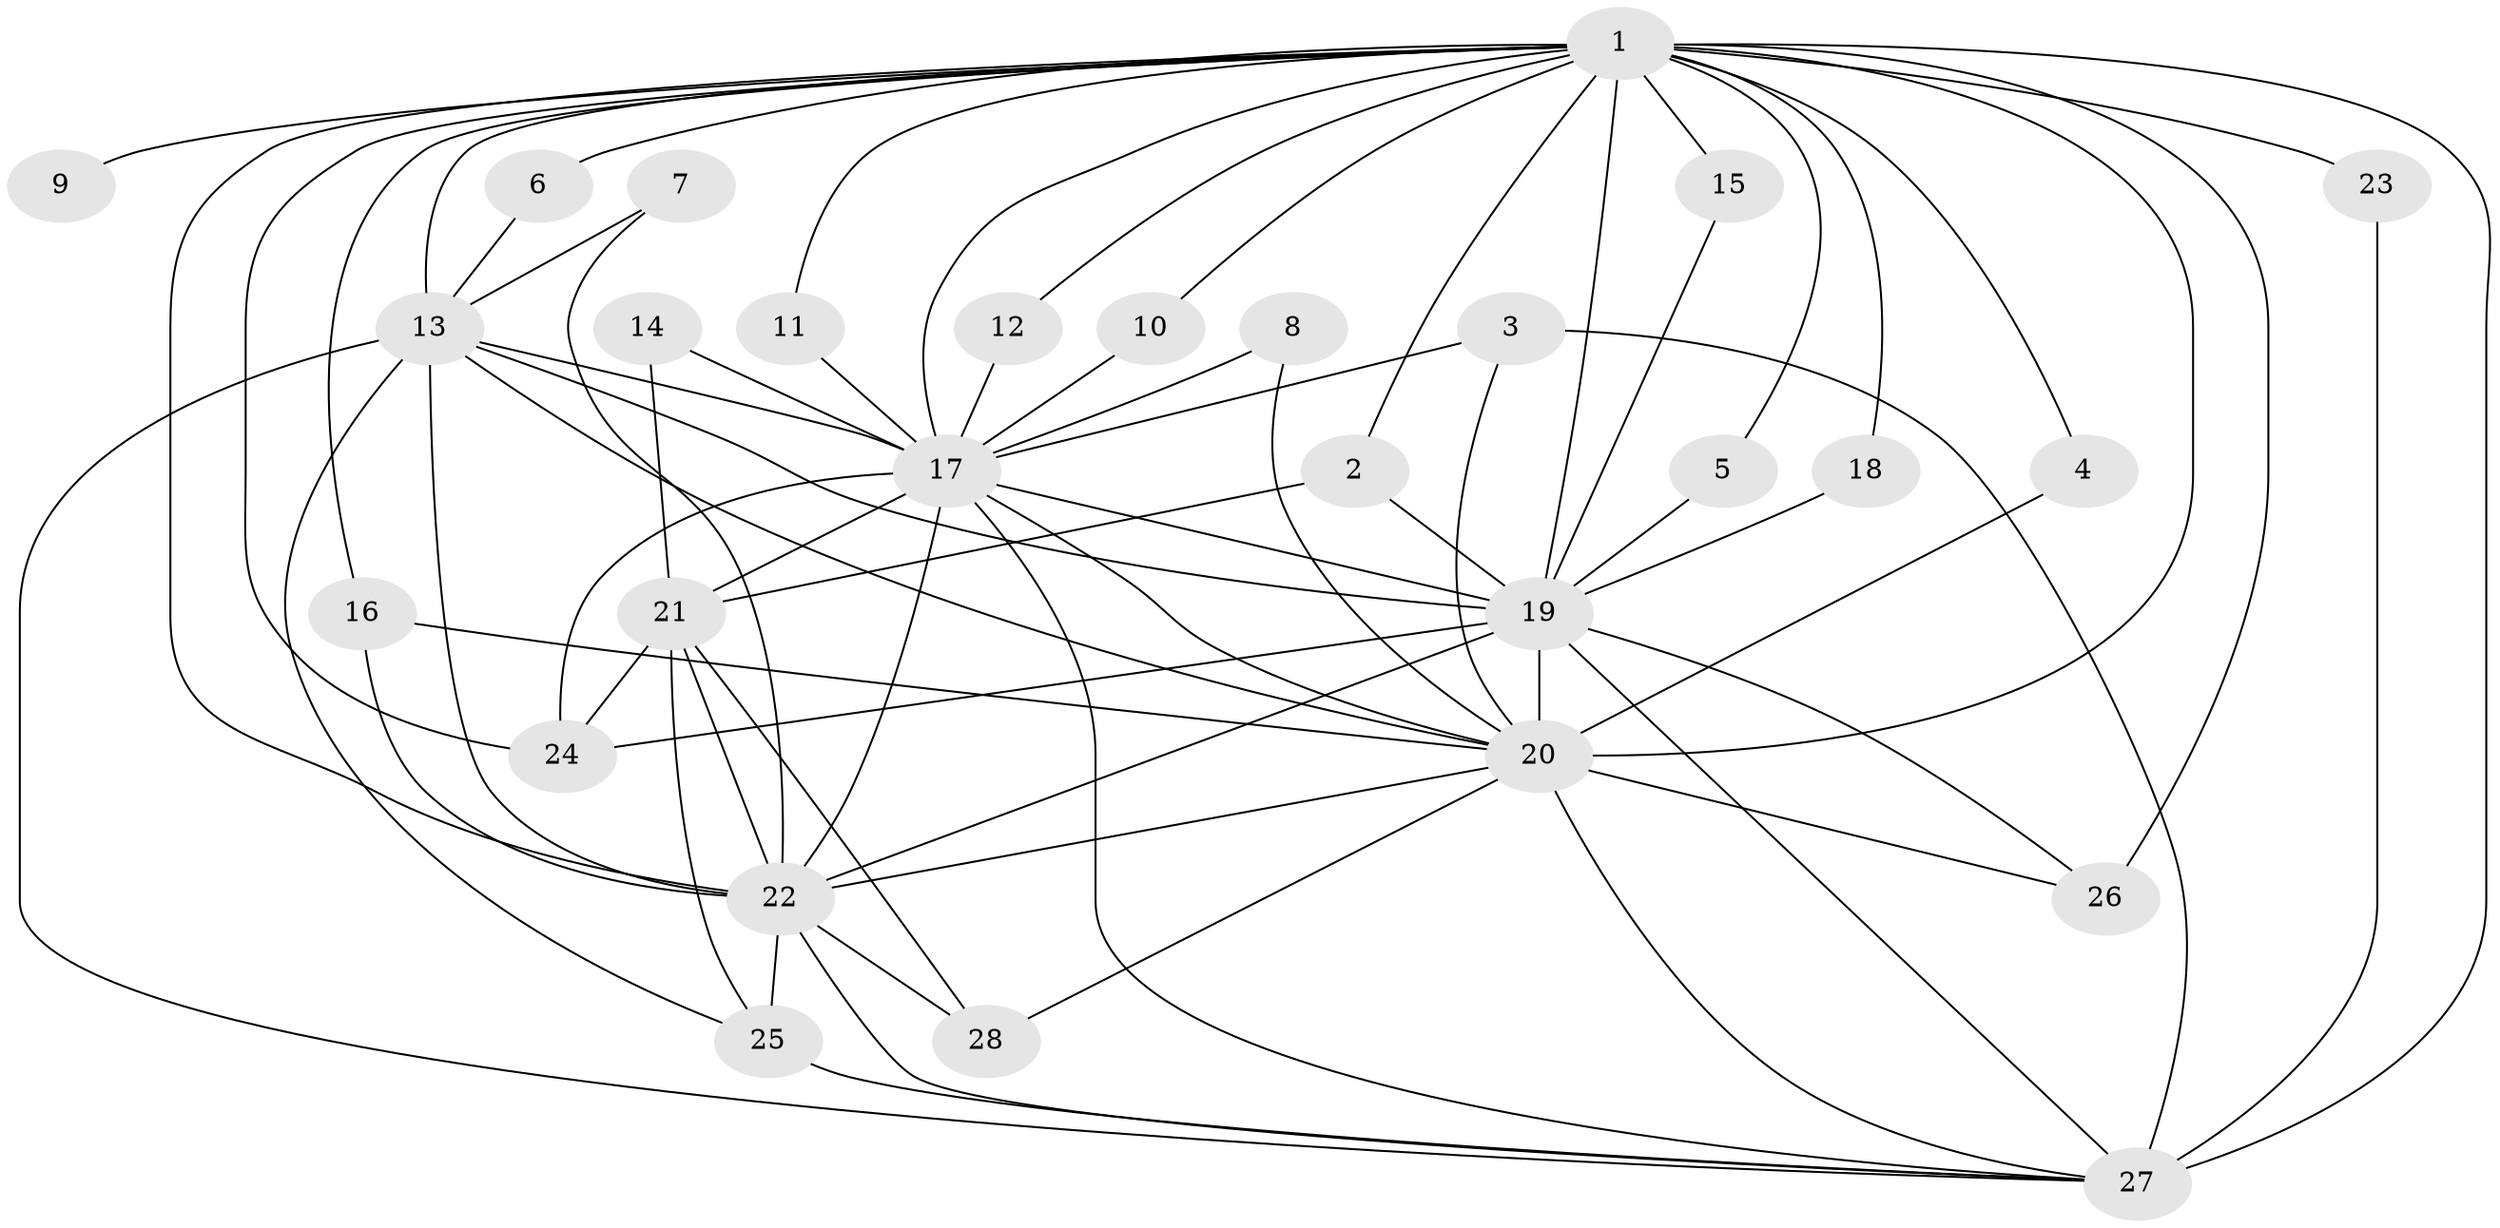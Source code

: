 // original degree distribution, {17: 0.01818181818181818, 16: 0.03636363636363636, 21: 0.01818181818181818, 11: 0.01818181818181818, 20: 0.01818181818181818, 12: 0.03636363636363636, 13: 0.01818181818181818, 14: 0.01818181818181818, 3: 0.16363636363636364, 2: 0.5454545454545454, 5: 0.05454545454545454, 8: 0.01818181818181818, 4: 0.03636363636363636}
// Generated by graph-tools (version 1.1) at 2025/25/03/09/25 03:25:46]
// undirected, 28 vertices, 71 edges
graph export_dot {
graph [start="1"]
  node [color=gray90,style=filled];
  1;
  2;
  3;
  4;
  5;
  6;
  7;
  8;
  9;
  10;
  11;
  12;
  13;
  14;
  15;
  16;
  17;
  18;
  19;
  20;
  21;
  22;
  23;
  24;
  25;
  26;
  27;
  28;
  1 -- 2 [weight=1.0];
  1 -- 4 [weight=1.0];
  1 -- 5 [weight=1.0];
  1 -- 6 [weight=1.0];
  1 -- 9 [weight=1.0];
  1 -- 10 [weight=1.0];
  1 -- 11 [weight=1.0];
  1 -- 12 [weight=1.0];
  1 -- 13 [weight=4.0];
  1 -- 15 [weight=2.0];
  1 -- 16 [weight=1.0];
  1 -- 17 [weight=5.0];
  1 -- 18 [weight=1.0];
  1 -- 19 [weight=5.0];
  1 -- 20 [weight=4.0];
  1 -- 22 [weight=4.0];
  1 -- 23 [weight=2.0];
  1 -- 24 [weight=1.0];
  1 -- 26 [weight=2.0];
  1 -- 27 [weight=5.0];
  2 -- 19 [weight=1.0];
  2 -- 21 [weight=1.0];
  3 -- 17 [weight=1.0];
  3 -- 20 [weight=1.0];
  3 -- 27 [weight=1.0];
  4 -- 20 [weight=1.0];
  5 -- 19 [weight=1.0];
  6 -- 13 [weight=1.0];
  7 -- 13 [weight=1.0];
  7 -- 22 [weight=1.0];
  8 -- 17 [weight=1.0];
  8 -- 20 [weight=1.0];
  10 -- 17 [weight=1.0];
  11 -- 17 [weight=1.0];
  12 -- 17 [weight=1.0];
  13 -- 17 [weight=1.0];
  13 -- 19 [weight=1.0];
  13 -- 20 [weight=1.0];
  13 -- 22 [weight=1.0];
  13 -- 25 [weight=1.0];
  13 -- 27 [weight=1.0];
  14 -- 17 [weight=1.0];
  14 -- 21 [weight=1.0];
  15 -- 19 [weight=1.0];
  16 -- 20 [weight=1.0];
  16 -- 22 [weight=1.0];
  17 -- 19 [weight=2.0];
  17 -- 20 [weight=1.0];
  17 -- 21 [weight=2.0];
  17 -- 22 [weight=2.0];
  17 -- 24 [weight=1.0];
  17 -- 27 [weight=1.0];
  18 -- 19 [weight=1.0];
  19 -- 20 [weight=3.0];
  19 -- 22 [weight=1.0];
  19 -- 24 [weight=2.0];
  19 -- 26 [weight=1.0];
  19 -- 27 [weight=1.0];
  20 -- 22 [weight=1.0];
  20 -- 26 [weight=1.0];
  20 -- 27 [weight=2.0];
  20 -- 28 [weight=1.0];
  21 -- 22 [weight=1.0];
  21 -- 24 [weight=1.0];
  21 -- 25 [weight=1.0];
  21 -- 28 [weight=1.0];
  22 -- 25 [weight=2.0];
  22 -- 27 [weight=1.0];
  22 -- 28 [weight=1.0];
  23 -- 27 [weight=1.0];
  25 -- 27 [weight=1.0];
}
